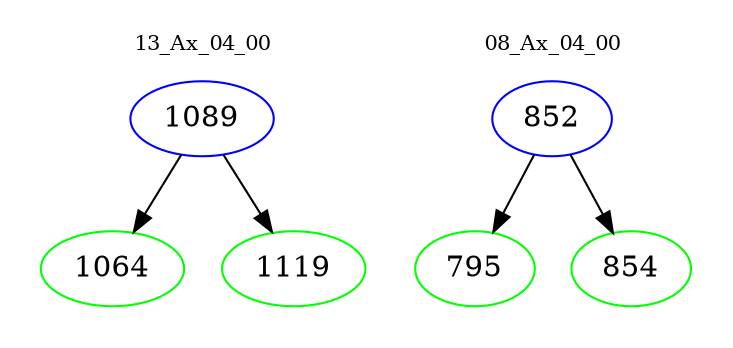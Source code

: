 digraph{
subgraph cluster_0 {
color = white
label = "13_Ax_04_00";
fontsize=10;
T0_1089 [label="1089", color="blue"]
T0_1089 -> T0_1064 [color="black"]
T0_1064 [label="1064", color="green"]
T0_1089 -> T0_1119 [color="black"]
T0_1119 [label="1119", color="green"]
}
subgraph cluster_1 {
color = white
label = "08_Ax_04_00";
fontsize=10;
T1_852 [label="852", color="blue"]
T1_852 -> T1_795 [color="black"]
T1_795 [label="795", color="green"]
T1_852 -> T1_854 [color="black"]
T1_854 [label="854", color="green"]
}
}
